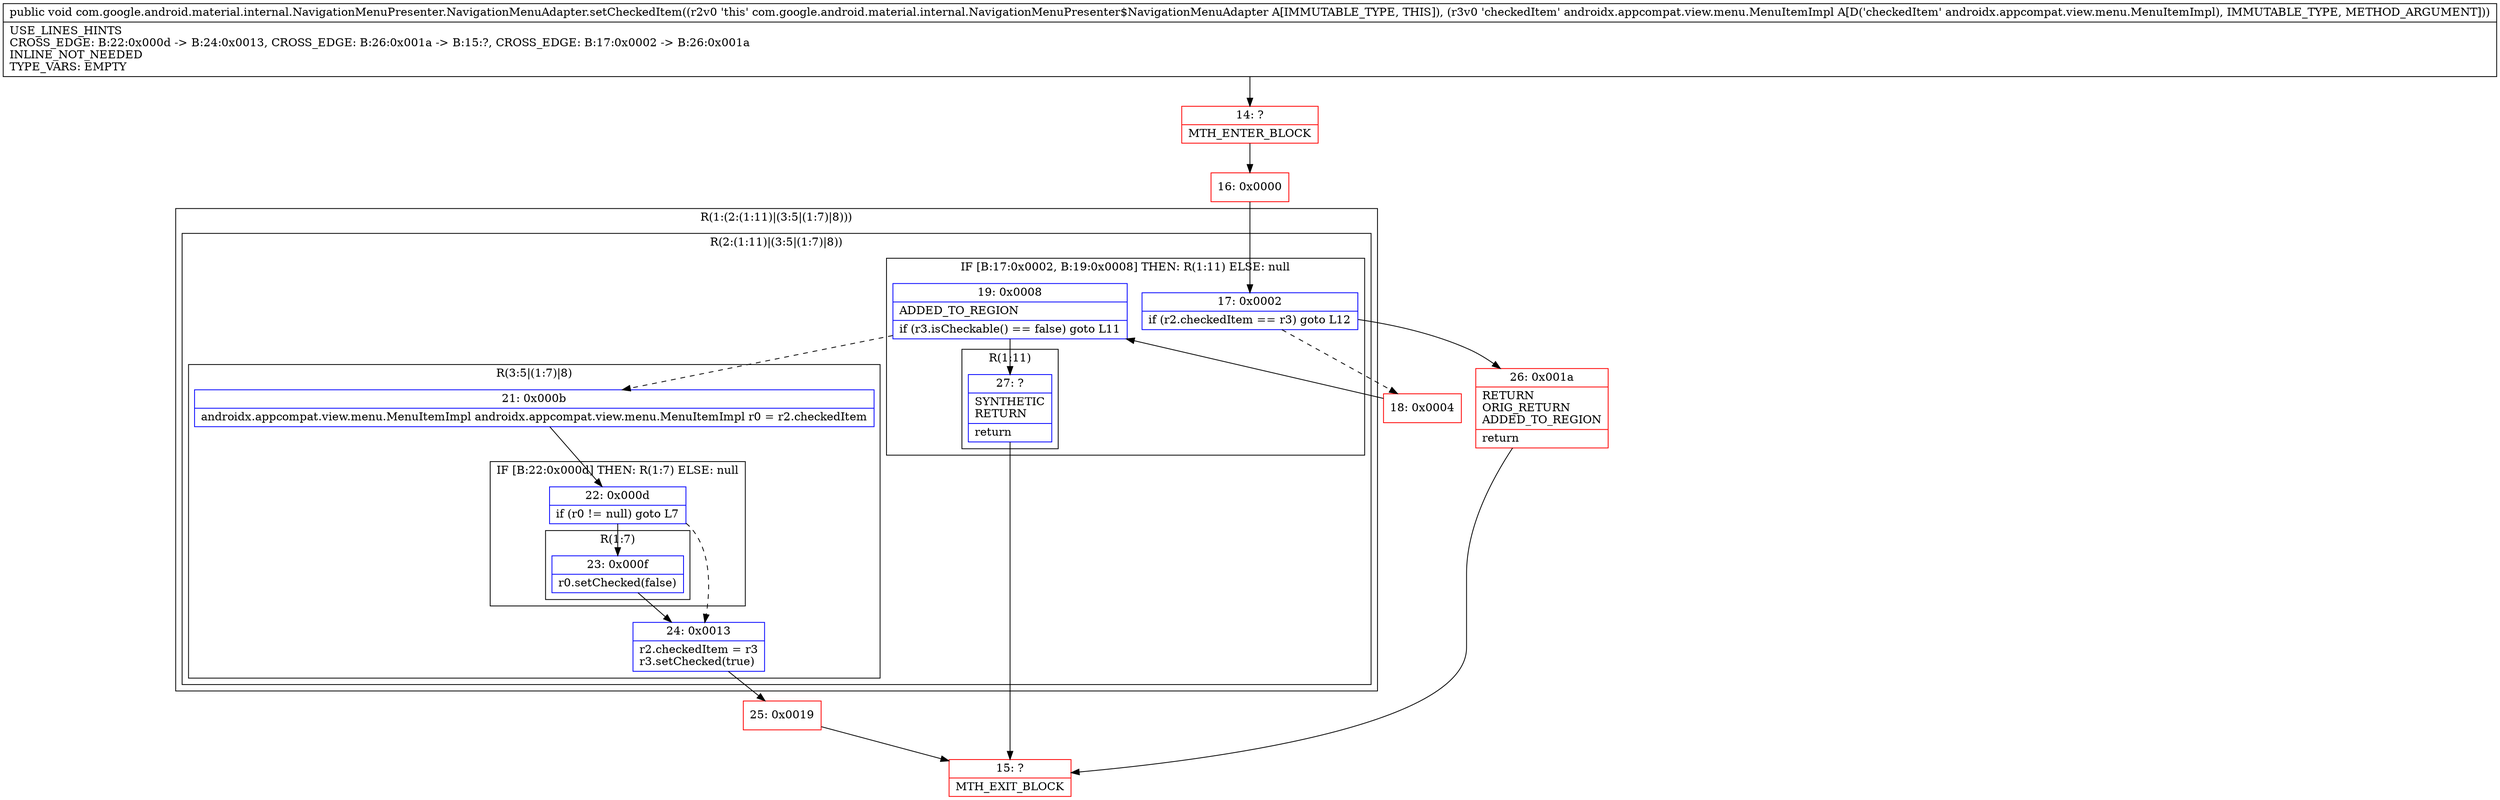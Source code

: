 digraph "CFG forcom.google.android.material.internal.NavigationMenuPresenter.NavigationMenuAdapter.setCheckedItem(Landroidx\/appcompat\/view\/menu\/MenuItemImpl;)V" {
subgraph cluster_Region_1565356104 {
label = "R(1:(2:(1:11)|(3:5|(1:7)|8)))";
node [shape=record,color=blue];
subgraph cluster_Region_640320041 {
label = "R(2:(1:11)|(3:5|(1:7)|8))";
node [shape=record,color=blue];
subgraph cluster_IfRegion_2013804800 {
label = "IF [B:17:0x0002, B:19:0x0008] THEN: R(1:11) ELSE: null";
node [shape=record,color=blue];
Node_17 [shape=record,label="{17\:\ 0x0002|if (r2.checkedItem == r3) goto L12\l}"];
Node_19 [shape=record,label="{19\:\ 0x0008|ADDED_TO_REGION\l|if (r3.isCheckable() == false) goto L11\l}"];
subgraph cluster_Region_142991956 {
label = "R(1:11)";
node [shape=record,color=blue];
Node_27 [shape=record,label="{27\:\ ?|SYNTHETIC\lRETURN\l|return\l}"];
}
}
subgraph cluster_Region_275127380 {
label = "R(3:5|(1:7)|8)";
node [shape=record,color=blue];
Node_21 [shape=record,label="{21\:\ 0x000b|androidx.appcompat.view.menu.MenuItemImpl androidx.appcompat.view.menu.MenuItemImpl r0 = r2.checkedItem\l}"];
subgraph cluster_IfRegion_38158311 {
label = "IF [B:22:0x000d] THEN: R(1:7) ELSE: null";
node [shape=record,color=blue];
Node_22 [shape=record,label="{22\:\ 0x000d|if (r0 != null) goto L7\l}"];
subgraph cluster_Region_706842092 {
label = "R(1:7)";
node [shape=record,color=blue];
Node_23 [shape=record,label="{23\:\ 0x000f|r0.setChecked(false)\l}"];
}
}
Node_24 [shape=record,label="{24\:\ 0x0013|r2.checkedItem = r3\lr3.setChecked(true)\l}"];
}
}
}
Node_14 [shape=record,color=red,label="{14\:\ ?|MTH_ENTER_BLOCK\l}"];
Node_16 [shape=record,color=red,label="{16\:\ 0x0000}"];
Node_18 [shape=record,color=red,label="{18\:\ 0x0004}"];
Node_25 [shape=record,color=red,label="{25\:\ 0x0019}"];
Node_15 [shape=record,color=red,label="{15\:\ ?|MTH_EXIT_BLOCK\l}"];
Node_26 [shape=record,color=red,label="{26\:\ 0x001a|RETURN\lORIG_RETURN\lADDED_TO_REGION\l|return\l}"];
MethodNode[shape=record,label="{public void com.google.android.material.internal.NavigationMenuPresenter.NavigationMenuAdapter.setCheckedItem((r2v0 'this' com.google.android.material.internal.NavigationMenuPresenter$NavigationMenuAdapter A[IMMUTABLE_TYPE, THIS]), (r3v0 'checkedItem' androidx.appcompat.view.menu.MenuItemImpl A[D('checkedItem' androidx.appcompat.view.menu.MenuItemImpl), IMMUTABLE_TYPE, METHOD_ARGUMENT]))  | USE_LINES_HINTS\lCROSS_EDGE: B:22:0x000d \-\> B:24:0x0013, CROSS_EDGE: B:26:0x001a \-\> B:15:?, CROSS_EDGE: B:17:0x0002 \-\> B:26:0x001a\lINLINE_NOT_NEEDED\lTYPE_VARS: EMPTY\l}"];
MethodNode -> Node_14;Node_17 -> Node_18[style=dashed];
Node_17 -> Node_26;
Node_19 -> Node_21[style=dashed];
Node_19 -> Node_27;
Node_27 -> Node_15;
Node_21 -> Node_22;
Node_22 -> Node_23;
Node_22 -> Node_24[style=dashed];
Node_23 -> Node_24;
Node_24 -> Node_25;
Node_14 -> Node_16;
Node_16 -> Node_17;
Node_18 -> Node_19;
Node_25 -> Node_15;
Node_26 -> Node_15;
}

